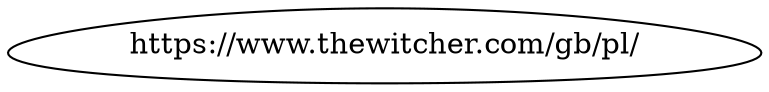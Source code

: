 digraph tree {
	"https://www.thewitcher.com/gb/pl/" [label="https://www.thewitcher.com/gb/pl/", shape=egg]
}